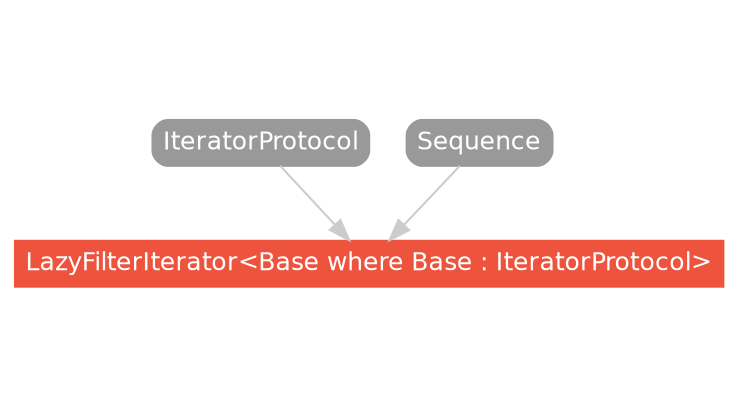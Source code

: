strict digraph "LazyFilterIterator<Base where Base : IteratorProtocol> - Type Hierarchy - SwiftDoc.org" {
    pad="0.1,0.8"
    node [shape=box, style="filled,rounded", color="#999999", fillcolor="#999999", fontcolor=white, fontname=Helvetica, fontnames="Helvetica,sansserif", fontsize=12, margin="0.07,0.05", height="0.3"]
    edge [color="#cccccc"]
    "IteratorProtocol" [URL="/protocol/IteratorProtocol/hierarchy/"]
    "LazyFilterIterator<Base where Base : IteratorProtocol>" [URL="/type/LazyFilterIterator/", style="filled", fillcolor="#ee543d", color="#ee543d"]
    "Sequence" [URL="/protocol/Sequence/hierarchy/"]    "IteratorProtocol" -> "LazyFilterIterator<Base where Base : IteratorProtocol>"
    "Sequence" -> "LazyFilterIterator<Base where Base : IteratorProtocol>"
    subgraph Types {
        rank = max; "LazyFilterIterator<Base where Base : IteratorProtocol>";
    }
}